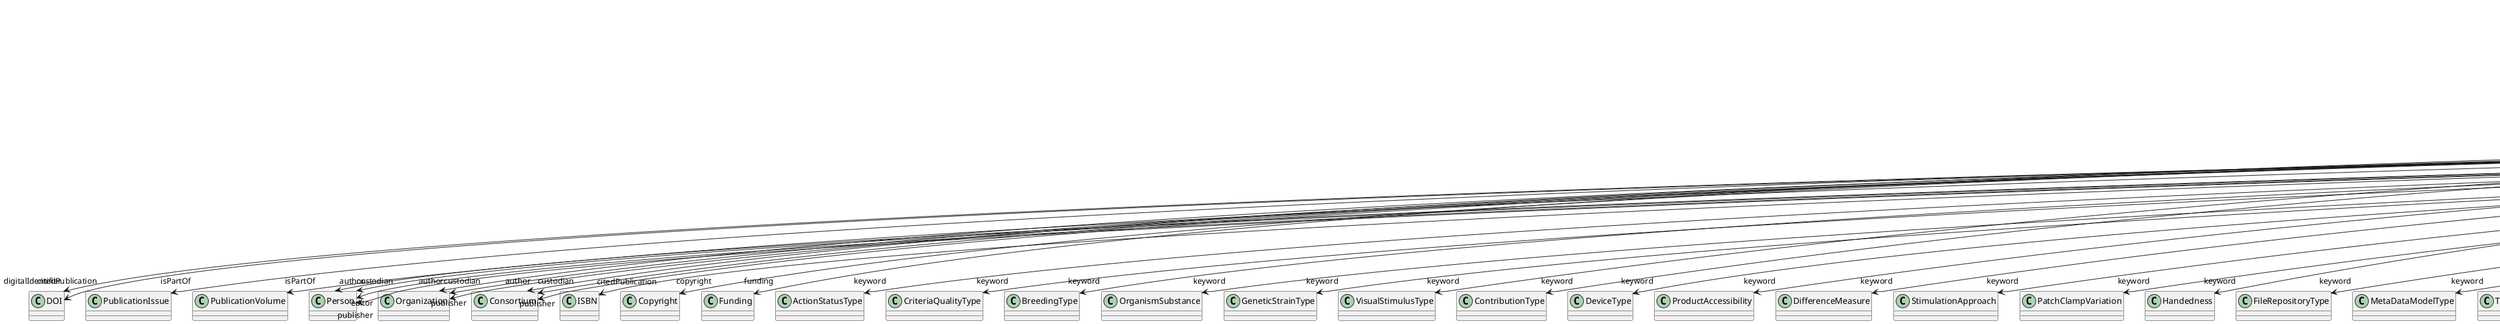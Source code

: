 @startuml
class ScholarlyArticle {
+digitalIdentifier
+isPartOf
+pagination
+abstract
+author
+citedPublication
+copyright
+creationDate
+custodian
+editor
+funding
+IRI
+keyword
+license
+modificationDate
+name
+publicationDate
+publisher
+versionIdentifier

}
ScholarlyArticle -d-> "digitalIdentifier" DOI
ScholarlyArticle -d-> "isPartOf" PublicationIssue
ScholarlyArticle -d-> "isPartOf" PublicationVolume
ScholarlyArticle -d-> "author" Person
ScholarlyArticle -d-> "author" Organization
ScholarlyArticle -d-> "author" Consortium
ScholarlyArticle -d-> "citedPublication" DOI
ScholarlyArticle -d-> "citedPublication" ISBN
ScholarlyArticle -d-> "copyright" Copyright
ScholarlyArticle -d-> "custodian" Person
ScholarlyArticle -d-> "custodian" Organization
ScholarlyArticle -d-> "custodian" Consortium
ScholarlyArticle -d-> "editor" Person
ScholarlyArticle -d-> "funding" Funding
ScholarlyArticle -d-> "keyword" ActionStatusType
ScholarlyArticle -d-> "keyword" CriteriaQualityType
ScholarlyArticle -d-> "keyword" BreedingType
ScholarlyArticle -d-> "keyword" OrganismSubstance
ScholarlyArticle -d-> "keyword" GeneticStrainType
ScholarlyArticle -d-> "keyword" VisualStimulusType
ScholarlyArticle -d-> "keyword" ContributionType
ScholarlyArticle -d-> "keyword" DeviceType
ScholarlyArticle -d-> "keyword" ProductAccessibility
ScholarlyArticle -d-> "keyword" DifferenceMeasure
ScholarlyArticle -d-> "keyword" StimulationApproach
ScholarlyArticle -d-> "keyword" PatchClampVariation
ScholarlyArticle -d-> "keyword" Handedness
ScholarlyArticle -d-> "keyword" FileRepositoryType
ScholarlyArticle -d-> "keyword" MetaDataModelType
ScholarlyArticle -d-> "keyword" Technique
ScholarlyArticle -d-> "keyword" SoftwareApplicationCategory
ScholarlyArticle -d-> "keyword" AnatomicalIdentificationType
ScholarlyArticle -d-> "keyword" OperatingSystem
ScholarlyArticle -d-> "keyword" OperatingDevice
ScholarlyArticle -d-> "keyword" AnatomicalPlane
ScholarlyArticle -d-> "keyword" CranialWindowConstructionType
ScholarlyArticle -d-> "keyword" BiologicalSex
ScholarlyArticle -d-> "keyword" SoftwareFeature
ScholarlyArticle -d-> "keyword" UnitOfMeasurement
ScholarlyArticle -d-> "keyword" QualitativeOverlap
ScholarlyArticle -d-> "keyword" Laterality
ScholarlyArticle -d-> "keyword" Organ
ScholarlyArticle -d-> "keyword" FileUsageRole
ScholarlyArticle -d-> "keyword" AnatomicalAxesOrientation
ScholarlyArticle -d-> "keyword" ElectricalStimulusType
ScholarlyArticle -d-> "keyword" TactileStimulusType
ScholarlyArticle -d-> "keyword" BiologicalOrder
ScholarlyArticle -d-> "keyword" SetupType
ScholarlyArticle -d-> "keyword" CellType
ScholarlyArticle -d-> "keyword" DataType
ScholarlyArticle -d-> "keyword" MolecularEntity
ScholarlyArticle -d-> "keyword" ProgrammingLanguage
ScholarlyArticle -d-> "keyword" ModelAbstractionLevel
ScholarlyArticle -d-> "keyword" StimulationTechnique
ScholarlyArticle -d-> "keyword" CellCultureType
ScholarlyArticle -d-> "keyword" AuditoryStimulusType
ScholarlyArticle -d-> "keyword" ModelScope
ScholarlyArticle -d-> "keyword" GustatoryStimulusType
ScholarlyArticle -d-> "keyword" TermSuggestion
ScholarlyArticle -d-> "keyword" OrganismSystem
ScholarlyArticle -d-> "keyword" Terminology
ScholarlyArticle -d-> "keyword" LearningResourceType
ScholarlyArticle -d-> "keyword" Language
ScholarlyArticle -d-> "keyword" SubjectAttribute
ScholarlyArticle -d-> "keyword" OpticalStimulusType
ScholarlyArticle -d-> "keyword" Species
ScholarlyArticle -d-> "keyword" Disease
ScholarlyArticle -d-> "keyword" AnnotationType
ScholarlyArticle -d-> "keyword" AnnotationCriteriaType
ScholarlyArticle -d-> "keyword" AgeCategory
ScholarlyArticle -d-> "keyword" TissueSampleAttribute
ScholarlyArticle -d-> "keyword" UBERONParcellation
ScholarlyArticle -d-> "keyword" AtlasType
ScholarlyArticle -d-> "keyword" PreparationType
ScholarlyArticle -d-> "keyword" MeasuredQuantity
ScholarlyArticle -d-> "keyword" AnalysisTechnique
ScholarlyArticle -d-> "keyword" SubcellularEntity
ScholarlyArticle -d-> "keyword" EducationalLevel
ScholarlyArticle -d-> "keyword" ChemicalMixtureType
ScholarlyArticle -d-> "keyword" TissueSampleType
ScholarlyArticle -d-> "keyword" Service
ScholarlyArticle -d-> "keyword" ExperimentalApproach
ScholarlyArticle -d-> "keyword" Colormap
ScholarlyArticle -d-> "keyword" OlfactoryStimulusType
ScholarlyArticle -d-> "keyword" CranialWindowReinforcementType
ScholarlyArticle -d-> "keyword" TypeOfUncertainty
ScholarlyArticle -d-> "keyword" EthicsAssessment
ScholarlyArticle -d-> "keyword" FileBundleGrouping
ScholarlyArticle -d-> "keyword" SemanticDataType
ScholarlyArticle -d-> "keyword" DiseaseModel
ScholarlyArticle -d-> "license" License
ScholarlyArticle -d-> "publisher" Person
ScholarlyArticle -d-> "publisher" Organization
ScholarlyArticle -d-> "publisher" Consortium

@enduml